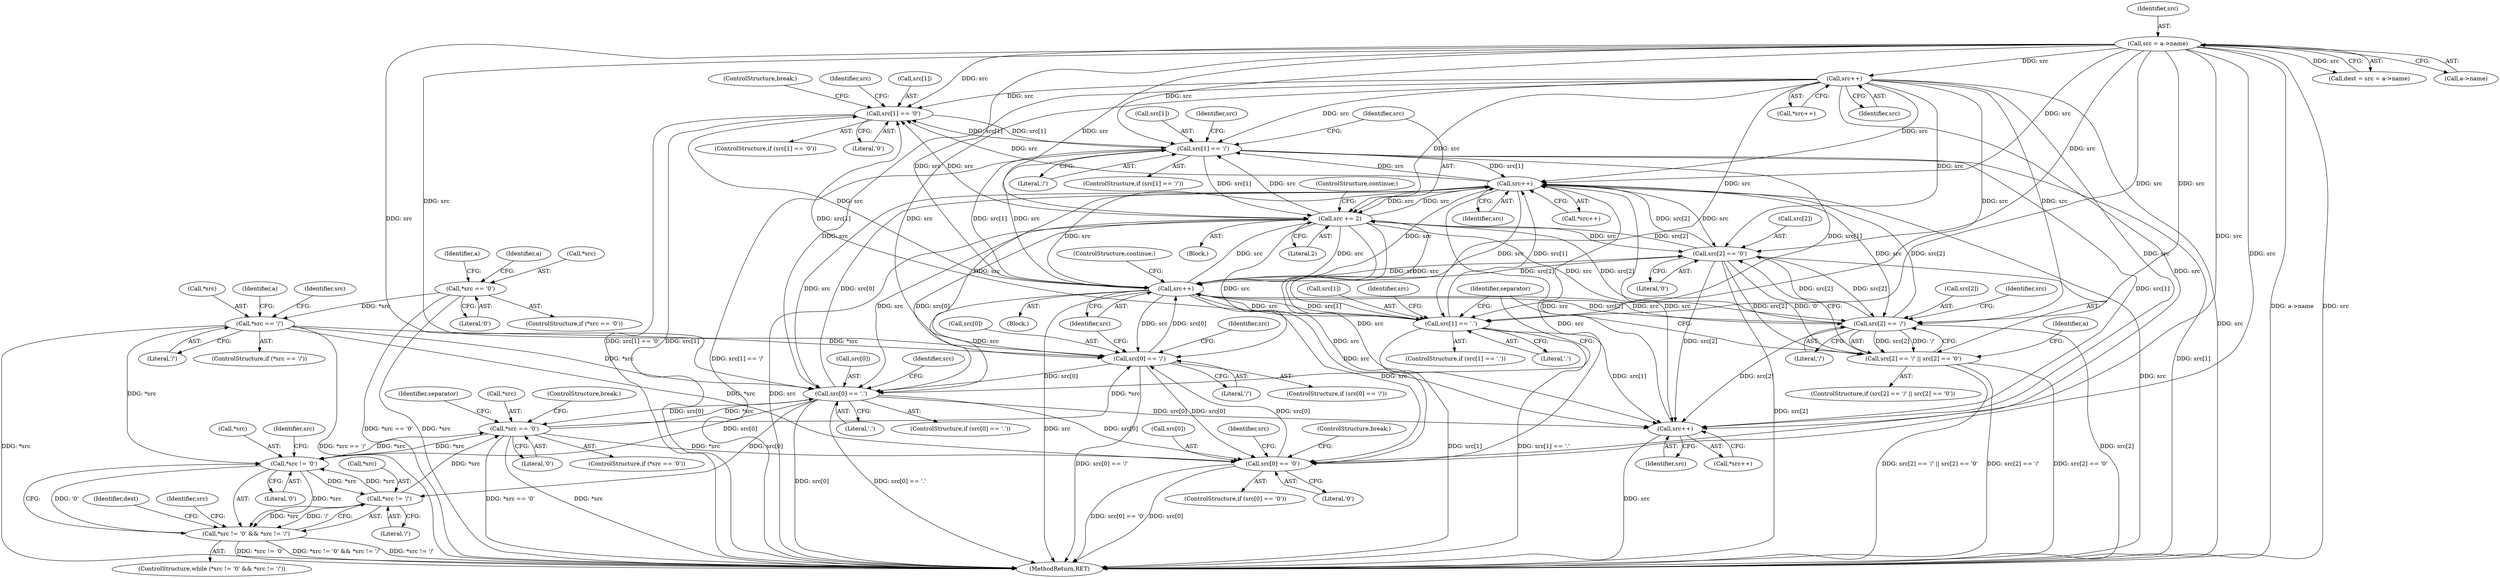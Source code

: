 digraph "1_libarchive_dfd6b54ce33960e420fb206d8872fb759b577ad9_0@pointer" {
"1000203" [label="(Call,src[1] == '\0')"];
"1000124" [label="(Call,src = a->name)"];
"1000293" [label="(Call,src++)"];
"1000218" [label="(Call,src += 2)"];
"1000171" [label="(Call,src++)"];
"1000237" [label="(Call,src[2] == '\0')"];
"1000191" [label="(Call,src++)"];
"1000185" [label="(Call,src[0] == '/')"];
"1000285" [label="(Call,*src == '\0')"];
"1000268" [label="(Call,*src != '\0')"];
"1000147" [label="(Call,*src == '/')"];
"1000130" [label="(Call,*src == '\0')"];
"1000196" [label="(Call,src[0] == '.')"];
"1000272" [label="(Call,*src != '/')"];
"1000176" [label="(Call,src[0] == '\0')"];
"1000212" [label="(Call,src[1] == '/')"];
"1000203" [label="(Call,src[1] == '\0')"];
"1000224" [label="(Call,src[1] == '.')"];
"1000232" [label="(Call,src[2] == '/')"];
"1000282" [label="(Call,src++)"];
"1000231" [label="(Call,src[2] == '/' || src[2] == '\0')"];
"1000267" [label="(Call,*src != '\0' && *src != '/')"];
"1000288" [label="(Literal,'\0')"];
"1000231" [label="(Call,src[2] == '/' || src[2] == '\0')"];
"1000200" [label="(Literal,'.')"];
"1000180" [label="(Literal,'\0')"];
"1000171" [label="(Call,src++)"];
"1000226" [label="(Identifier,src)"];
"1000232" [label="(Call,src[2] == '/')"];
"1000177" [label="(Call,src[0])"];
"1000241" [label="(Literal,'\0')"];
"1000191" [label="(Call,src++)"];
"1000224" [label="(Call,src[1] == '.')"];
"1000147" [label="(Call,*src == '/')"];
"1000269" [label="(Call,*src)"];
"1000219" [label="(Identifier,src)"];
"1000282" [label="(Call,src++)"];
"1000220" [label="(Literal,2)"];
"1000285" [label="(Call,*src == '\0')"];
"1000292" [label="(Call,*src++)"];
"1000212" [label="(Call,src[1] == '/')"];
"1000284" [label="(ControlStructure,if (*src == '\0'))"];
"1000274" [label="(Identifier,src)"];
"1000195" [label="(ControlStructure,if (src[0] == '.'))"];
"1000216" [label="(Literal,'/')"];
"1000130" [label="(Call,*src == '\0')"];
"1000213" [label="(Call,src[1])"];
"1000283" [label="(Identifier,src)"];
"1000185" [label="(Call,src[0] == '/')"];
"1000133" [label="(Literal,'\0')"];
"1000170" [label="(Call,*src++)"];
"1000246" [label="(Identifier,a)"];
"1000129" [label="(ControlStructure,if (*src == '\0'))"];
"1000291" [label="(Identifier,separator)"];
"1000187" [label="(Identifier,src)"];
"1000233" [label="(Call,src[2])"];
"1000192" [label="(Identifier,src)"];
"1000146" [label="(ControlStructure,if (*src == '/'))"];
"1000190" [label="(Block,)"];
"1000202" [label="(ControlStructure,if (src[1] == '\0'))"];
"1000209" [label="(ControlStructure,break;)"];
"1000218" [label="(Call,src += 2)"];
"1000122" [label="(Call,dest = src = a->name)"];
"1000182" [label="(ControlStructure,break;)"];
"1000172" [label="(Identifier,src)"];
"1000184" [label="(ControlStructure,if (src[0] == '/'))"];
"1000225" [label="(Call,src[1])"];
"1000223" [label="(ControlStructure,if (src[1] == '.'))"];
"1000211" [label="(ControlStructure,if (src[1] == '/'))"];
"1000266" [label="(ControlStructure,while (*src != '\0' && *src != '/'))"];
"1000281" [label="(Call,*src++)"];
"1000126" [label="(Call,a->name)"];
"1000286" [label="(Call,*src)"];
"1000198" [label="(Identifier,src)"];
"1000214" [label="(Identifier,src)"];
"1000138" [label="(Identifier,a)"];
"1000178" [label="(Identifier,src)"];
"1000239" [label="(Identifier,src)"];
"1000148" [label="(Call,*src)"];
"1000186" [label="(Call,src[0])"];
"1000131" [label="(Call,*src)"];
"1000236" [label="(Literal,'/')"];
"1000207" [label="(Literal,'\0')"];
"1000260" [label="(Identifier,separator)"];
"1000197" [label="(Call,src[0])"];
"1000125" [label="(Identifier,src)"];
"1000273" [label="(Call,*src)"];
"1000267" [label="(Call,*src != '\0' && *src != '/')"];
"1000230" [label="(ControlStructure,if (src[2] == '/' || src[2] == '\0'))"];
"1000204" [label="(Call,src[1])"];
"1000234" [label="(Identifier,src)"];
"1000228" [label="(Literal,'.')"];
"1000150" [label="(Literal,'/')"];
"1000205" [label="(Identifier,src)"];
"1000271" [label="(Literal,'\0')"];
"1000145" [label="(Identifier,a)"];
"1000176" [label="(Call,src[0] == '\0')"];
"1000124" [label="(Call,src = a->name)"];
"1000280" [label="(Identifier,dest)"];
"1000189" [label="(Literal,'/')"];
"1000155" [label="(Identifier,a)"];
"1000221" [label="(ControlStructure,continue;)"];
"1000287" [label="(Identifier,src)"];
"1000196" [label="(Call,src[0] == '.')"];
"1000237" [label="(Call,src[2] == '\0')"];
"1000272" [label="(Call,*src != '/')"];
"1000217" [label="(Block,)"];
"1000289" [label="(ControlStructure,break;)"];
"1000175" [label="(ControlStructure,if (src[0] == '\0'))"];
"1000238" [label="(Call,src[2])"];
"1000193" [label="(ControlStructure,continue;)"];
"1000293" [label="(Call,src++)"];
"1000294" [label="(Identifier,src)"];
"1000268" [label="(Call,*src != '\0')"];
"1000275" [label="(Literal,'/')"];
"1000203" [label="(Call,src[1] == '\0')"];
"1000321" [label="(MethodReturn,RET)"];
"1000203" -> "1000202"  [label="AST: "];
"1000203" -> "1000207"  [label="CFG: "];
"1000204" -> "1000203"  [label="AST: "];
"1000207" -> "1000203"  [label="AST: "];
"1000209" -> "1000203"  [label="CFG: "];
"1000214" -> "1000203"  [label="CFG: "];
"1000203" -> "1000321"  [label="DDG: src[1] == '\0'"];
"1000203" -> "1000321"  [label="DDG: src[1]"];
"1000124" -> "1000203"  [label="DDG: src"];
"1000293" -> "1000203"  [label="DDG: src"];
"1000218" -> "1000203"  [label="DDG: src"];
"1000212" -> "1000203"  [label="DDG: src[1]"];
"1000191" -> "1000203"  [label="DDG: src"];
"1000171" -> "1000203"  [label="DDG: src"];
"1000224" -> "1000203"  [label="DDG: src[1]"];
"1000203" -> "1000212"  [label="DDG: src[1]"];
"1000124" -> "1000122"  [label="AST: "];
"1000124" -> "1000126"  [label="CFG: "];
"1000125" -> "1000124"  [label="AST: "];
"1000126" -> "1000124"  [label="AST: "];
"1000122" -> "1000124"  [label="CFG: "];
"1000124" -> "1000321"  [label="DDG: a->name"];
"1000124" -> "1000321"  [label="DDG: src"];
"1000124" -> "1000122"  [label="DDG: src"];
"1000124" -> "1000171"  [label="DDG: src"];
"1000124" -> "1000176"  [label="DDG: src"];
"1000124" -> "1000185"  [label="DDG: src"];
"1000124" -> "1000191"  [label="DDG: src"];
"1000124" -> "1000196"  [label="DDG: src"];
"1000124" -> "1000212"  [label="DDG: src"];
"1000124" -> "1000218"  [label="DDG: src"];
"1000124" -> "1000224"  [label="DDG: src"];
"1000124" -> "1000232"  [label="DDG: src"];
"1000124" -> "1000237"  [label="DDG: src"];
"1000124" -> "1000282"  [label="DDG: src"];
"1000124" -> "1000293"  [label="DDG: src"];
"1000293" -> "1000292"  [label="AST: "];
"1000293" -> "1000294"  [label="CFG: "];
"1000294" -> "1000293"  [label="AST: "];
"1000292" -> "1000293"  [label="CFG: "];
"1000293" -> "1000321"  [label="DDG: src"];
"1000293" -> "1000176"  [label="DDG: src"];
"1000293" -> "1000185"  [label="DDG: src"];
"1000293" -> "1000191"  [label="DDG: src"];
"1000293" -> "1000196"  [label="DDG: src"];
"1000293" -> "1000212"  [label="DDG: src"];
"1000293" -> "1000218"  [label="DDG: src"];
"1000293" -> "1000224"  [label="DDG: src"];
"1000293" -> "1000232"  [label="DDG: src"];
"1000293" -> "1000237"  [label="DDG: src"];
"1000293" -> "1000282"  [label="DDG: src"];
"1000218" -> "1000293"  [label="DDG: src"];
"1000237" -> "1000293"  [label="DDG: src[2]"];
"1000196" -> "1000293"  [label="DDG: src[0]"];
"1000212" -> "1000293"  [label="DDG: src[1]"];
"1000282" -> "1000293"  [label="DDG: src"];
"1000191" -> "1000293"  [label="DDG: src"];
"1000171" -> "1000293"  [label="DDG: src"];
"1000224" -> "1000293"  [label="DDG: src[1]"];
"1000232" -> "1000293"  [label="DDG: src[2]"];
"1000218" -> "1000217"  [label="AST: "];
"1000218" -> "1000220"  [label="CFG: "];
"1000219" -> "1000218"  [label="AST: "];
"1000220" -> "1000218"  [label="AST: "];
"1000221" -> "1000218"  [label="CFG: "];
"1000218" -> "1000321"  [label="DDG: src"];
"1000218" -> "1000176"  [label="DDG: src"];
"1000218" -> "1000185"  [label="DDG: src"];
"1000218" -> "1000191"  [label="DDG: src"];
"1000218" -> "1000196"  [label="DDG: src"];
"1000218" -> "1000212"  [label="DDG: src"];
"1000171" -> "1000218"  [label="DDG: src"];
"1000237" -> "1000218"  [label="DDG: src[2]"];
"1000196" -> "1000218"  [label="DDG: src[0]"];
"1000212" -> "1000218"  [label="DDG: src[1]"];
"1000191" -> "1000218"  [label="DDG: src"];
"1000232" -> "1000218"  [label="DDG: src[2]"];
"1000218" -> "1000224"  [label="DDG: src"];
"1000218" -> "1000232"  [label="DDG: src"];
"1000218" -> "1000237"  [label="DDG: src"];
"1000218" -> "1000282"  [label="DDG: src"];
"1000171" -> "1000170"  [label="AST: "];
"1000171" -> "1000172"  [label="CFG: "];
"1000172" -> "1000171"  [label="AST: "];
"1000170" -> "1000171"  [label="CFG: "];
"1000171" -> "1000321"  [label="DDG: src"];
"1000171" -> "1000176"  [label="DDG: src"];
"1000171" -> "1000185"  [label="DDG: src"];
"1000171" -> "1000191"  [label="DDG: src"];
"1000171" -> "1000196"  [label="DDG: src"];
"1000171" -> "1000212"  [label="DDG: src"];
"1000171" -> "1000224"  [label="DDG: src"];
"1000171" -> "1000232"  [label="DDG: src"];
"1000171" -> "1000237"  [label="DDG: src"];
"1000171" -> "1000282"  [label="DDG: src"];
"1000237" -> "1000231"  [label="AST: "];
"1000237" -> "1000241"  [label="CFG: "];
"1000238" -> "1000237"  [label="AST: "];
"1000241" -> "1000237"  [label="AST: "];
"1000231" -> "1000237"  [label="CFG: "];
"1000237" -> "1000321"  [label="DDG: src[2]"];
"1000237" -> "1000191"  [label="DDG: src[2]"];
"1000237" -> "1000232"  [label="DDG: src[2]"];
"1000237" -> "1000231"  [label="DDG: src[2]"];
"1000237" -> "1000231"  [label="DDG: '\0'"];
"1000191" -> "1000237"  [label="DDG: src"];
"1000232" -> "1000237"  [label="DDG: src[2]"];
"1000237" -> "1000282"  [label="DDG: src[2]"];
"1000191" -> "1000190"  [label="AST: "];
"1000191" -> "1000192"  [label="CFG: "];
"1000192" -> "1000191"  [label="AST: "];
"1000193" -> "1000191"  [label="CFG: "];
"1000191" -> "1000321"  [label="DDG: src"];
"1000191" -> "1000176"  [label="DDG: src"];
"1000191" -> "1000185"  [label="DDG: src"];
"1000185" -> "1000191"  [label="DDG: src[0]"];
"1000212" -> "1000191"  [label="DDG: src[1]"];
"1000224" -> "1000191"  [label="DDG: src[1]"];
"1000232" -> "1000191"  [label="DDG: src[2]"];
"1000191" -> "1000196"  [label="DDG: src"];
"1000191" -> "1000212"  [label="DDG: src"];
"1000191" -> "1000224"  [label="DDG: src"];
"1000191" -> "1000232"  [label="DDG: src"];
"1000191" -> "1000282"  [label="DDG: src"];
"1000185" -> "1000184"  [label="AST: "];
"1000185" -> "1000189"  [label="CFG: "];
"1000186" -> "1000185"  [label="AST: "];
"1000189" -> "1000185"  [label="AST: "];
"1000192" -> "1000185"  [label="CFG: "];
"1000198" -> "1000185"  [label="CFG: "];
"1000185" -> "1000321"  [label="DDG: src[0] == '/'"];
"1000185" -> "1000176"  [label="DDG: src[0]"];
"1000285" -> "1000185"  [label="DDG: *src"];
"1000147" -> "1000185"  [label="DDG: *src"];
"1000176" -> "1000185"  [label="DDG: src[0]"];
"1000185" -> "1000196"  [label="DDG: src[0]"];
"1000285" -> "1000284"  [label="AST: "];
"1000285" -> "1000288"  [label="CFG: "];
"1000286" -> "1000285"  [label="AST: "];
"1000288" -> "1000285"  [label="AST: "];
"1000289" -> "1000285"  [label="CFG: "];
"1000291" -> "1000285"  [label="CFG: "];
"1000285" -> "1000321"  [label="DDG: *src"];
"1000285" -> "1000321"  [label="DDG: *src == '\0'"];
"1000285" -> "1000176"  [label="DDG: *src"];
"1000285" -> "1000196"  [label="DDG: *src"];
"1000285" -> "1000268"  [label="DDG: *src"];
"1000268" -> "1000285"  [label="DDG: *src"];
"1000196" -> "1000285"  [label="DDG: src[0]"];
"1000272" -> "1000285"  [label="DDG: *src"];
"1000268" -> "1000267"  [label="AST: "];
"1000268" -> "1000271"  [label="CFG: "];
"1000269" -> "1000268"  [label="AST: "];
"1000271" -> "1000268"  [label="AST: "];
"1000274" -> "1000268"  [label="CFG: "];
"1000267" -> "1000268"  [label="CFG: "];
"1000268" -> "1000267"  [label="DDG: *src"];
"1000268" -> "1000267"  [label="DDG: '\0'"];
"1000147" -> "1000268"  [label="DDG: *src"];
"1000196" -> "1000268"  [label="DDG: src[0]"];
"1000272" -> "1000268"  [label="DDG: *src"];
"1000268" -> "1000272"  [label="DDG: *src"];
"1000147" -> "1000146"  [label="AST: "];
"1000147" -> "1000150"  [label="CFG: "];
"1000148" -> "1000147"  [label="AST: "];
"1000150" -> "1000147"  [label="AST: "];
"1000155" -> "1000147"  [label="CFG: "];
"1000178" -> "1000147"  [label="CFG: "];
"1000147" -> "1000321"  [label="DDG: *src"];
"1000147" -> "1000321"  [label="DDG: *src == '/'"];
"1000130" -> "1000147"  [label="DDG: *src"];
"1000147" -> "1000176"  [label="DDG: *src"];
"1000147" -> "1000196"  [label="DDG: *src"];
"1000130" -> "1000129"  [label="AST: "];
"1000130" -> "1000133"  [label="CFG: "];
"1000131" -> "1000130"  [label="AST: "];
"1000133" -> "1000130"  [label="AST: "];
"1000138" -> "1000130"  [label="CFG: "];
"1000145" -> "1000130"  [label="CFG: "];
"1000130" -> "1000321"  [label="DDG: *src == '\0'"];
"1000130" -> "1000321"  [label="DDG: *src"];
"1000196" -> "1000195"  [label="AST: "];
"1000196" -> "1000200"  [label="CFG: "];
"1000197" -> "1000196"  [label="AST: "];
"1000200" -> "1000196"  [label="AST: "];
"1000205" -> "1000196"  [label="CFG: "];
"1000260" -> "1000196"  [label="CFG: "];
"1000196" -> "1000321"  [label="DDG: src[0]"];
"1000196" -> "1000321"  [label="DDG: src[0] == '.'"];
"1000196" -> "1000176"  [label="DDG: src[0]"];
"1000196" -> "1000272"  [label="DDG: src[0]"];
"1000196" -> "1000282"  [label="DDG: src[0]"];
"1000272" -> "1000267"  [label="AST: "];
"1000272" -> "1000275"  [label="CFG: "];
"1000273" -> "1000272"  [label="AST: "];
"1000275" -> "1000272"  [label="AST: "];
"1000267" -> "1000272"  [label="CFG: "];
"1000272" -> "1000267"  [label="DDG: *src"];
"1000272" -> "1000267"  [label="DDG: '/'"];
"1000176" -> "1000175"  [label="AST: "];
"1000176" -> "1000180"  [label="CFG: "];
"1000177" -> "1000176"  [label="AST: "];
"1000180" -> "1000176"  [label="AST: "];
"1000182" -> "1000176"  [label="CFG: "];
"1000187" -> "1000176"  [label="CFG: "];
"1000176" -> "1000321"  [label="DDG: src[0] == '\0'"];
"1000176" -> "1000321"  [label="DDG: src[0]"];
"1000212" -> "1000211"  [label="AST: "];
"1000212" -> "1000216"  [label="CFG: "];
"1000213" -> "1000212"  [label="AST: "];
"1000216" -> "1000212"  [label="AST: "];
"1000219" -> "1000212"  [label="CFG: "];
"1000226" -> "1000212"  [label="CFG: "];
"1000212" -> "1000321"  [label="DDG: src[1] == '/'"];
"1000212" -> "1000321"  [label="DDG: src[1]"];
"1000212" -> "1000224"  [label="DDG: src[1]"];
"1000212" -> "1000282"  [label="DDG: src[1]"];
"1000224" -> "1000223"  [label="AST: "];
"1000224" -> "1000228"  [label="CFG: "];
"1000225" -> "1000224"  [label="AST: "];
"1000228" -> "1000224"  [label="AST: "];
"1000234" -> "1000224"  [label="CFG: "];
"1000260" -> "1000224"  [label="CFG: "];
"1000224" -> "1000321"  [label="DDG: src[1]"];
"1000224" -> "1000321"  [label="DDG: src[1] == '.'"];
"1000224" -> "1000282"  [label="DDG: src[1]"];
"1000232" -> "1000231"  [label="AST: "];
"1000232" -> "1000236"  [label="CFG: "];
"1000233" -> "1000232"  [label="AST: "];
"1000236" -> "1000232"  [label="AST: "];
"1000239" -> "1000232"  [label="CFG: "];
"1000231" -> "1000232"  [label="CFG: "];
"1000232" -> "1000321"  [label="DDG: src[2]"];
"1000232" -> "1000231"  [label="DDG: src[2]"];
"1000232" -> "1000231"  [label="DDG: '/'"];
"1000232" -> "1000282"  [label="DDG: src[2]"];
"1000282" -> "1000281"  [label="AST: "];
"1000282" -> "1000283"  [label="CFG: "];
"1000283" -> "1000282"  [label="AST: "];
"1000281" -> "1000282"  [label="CFG: "];
"1000282" -> "1000321"  [label="DDG: src"];
"1000231" -> "1000230"  [label="AST: "];
"1000246" -> "1000231"  [label="CFG: "];
"1000260" -> "1000231"  [label="CFG: "];
"1000231" -> "1000321"  [label="DDG: src[2] == '\0'"];
"1000231" -> "1000321"  [label="DDG: src[2] == '/' || src[2] == '\0'"];
"1000231" -> "1000321"  [label="DDG: src[2] == '/'"];
"1000267" -> "1000266"  [label="AST: "];
"1000280" -> "1000267"  [label="CFG: "];
"1000287" -> "1000267"  [label="CFG: "];
"1000267" -> "1000321"  [label="DDG: *src != '\0'"];
"1000267" -> "1000321"  [label="DDG: *src != '\0' && *src != '/'"];
"1000267" -> "1000321"  [label="DDG: *src != '/'"];
}

